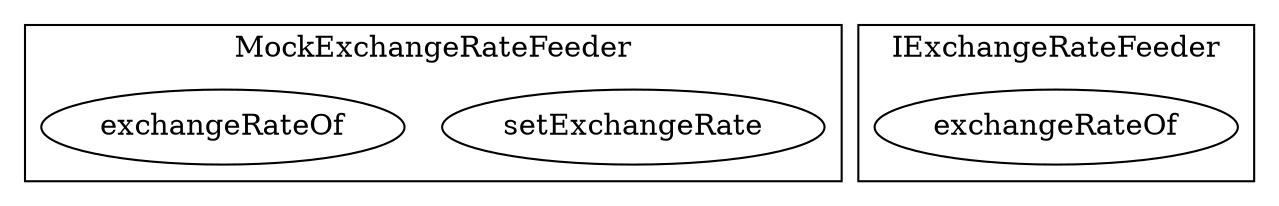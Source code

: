 strict digraph {
subgraph cluster_4785_MockExchangeRateFeeder {
label = "MockExchangeRateFeeder"
"4785_setExchangeRate" [label="setExchangeRate"]
"4785_exchangeRateOf" [label="exchangeRateOf"]
}subgraph cluster_5959_IExchangeRateFeeder {
label = "IExchangeRateFeeder"
"5959_exchangeRateOf" [label="exchangeRateOf"]
}subgraph cluster_solidity {
label = "[Solidity]"
}
}